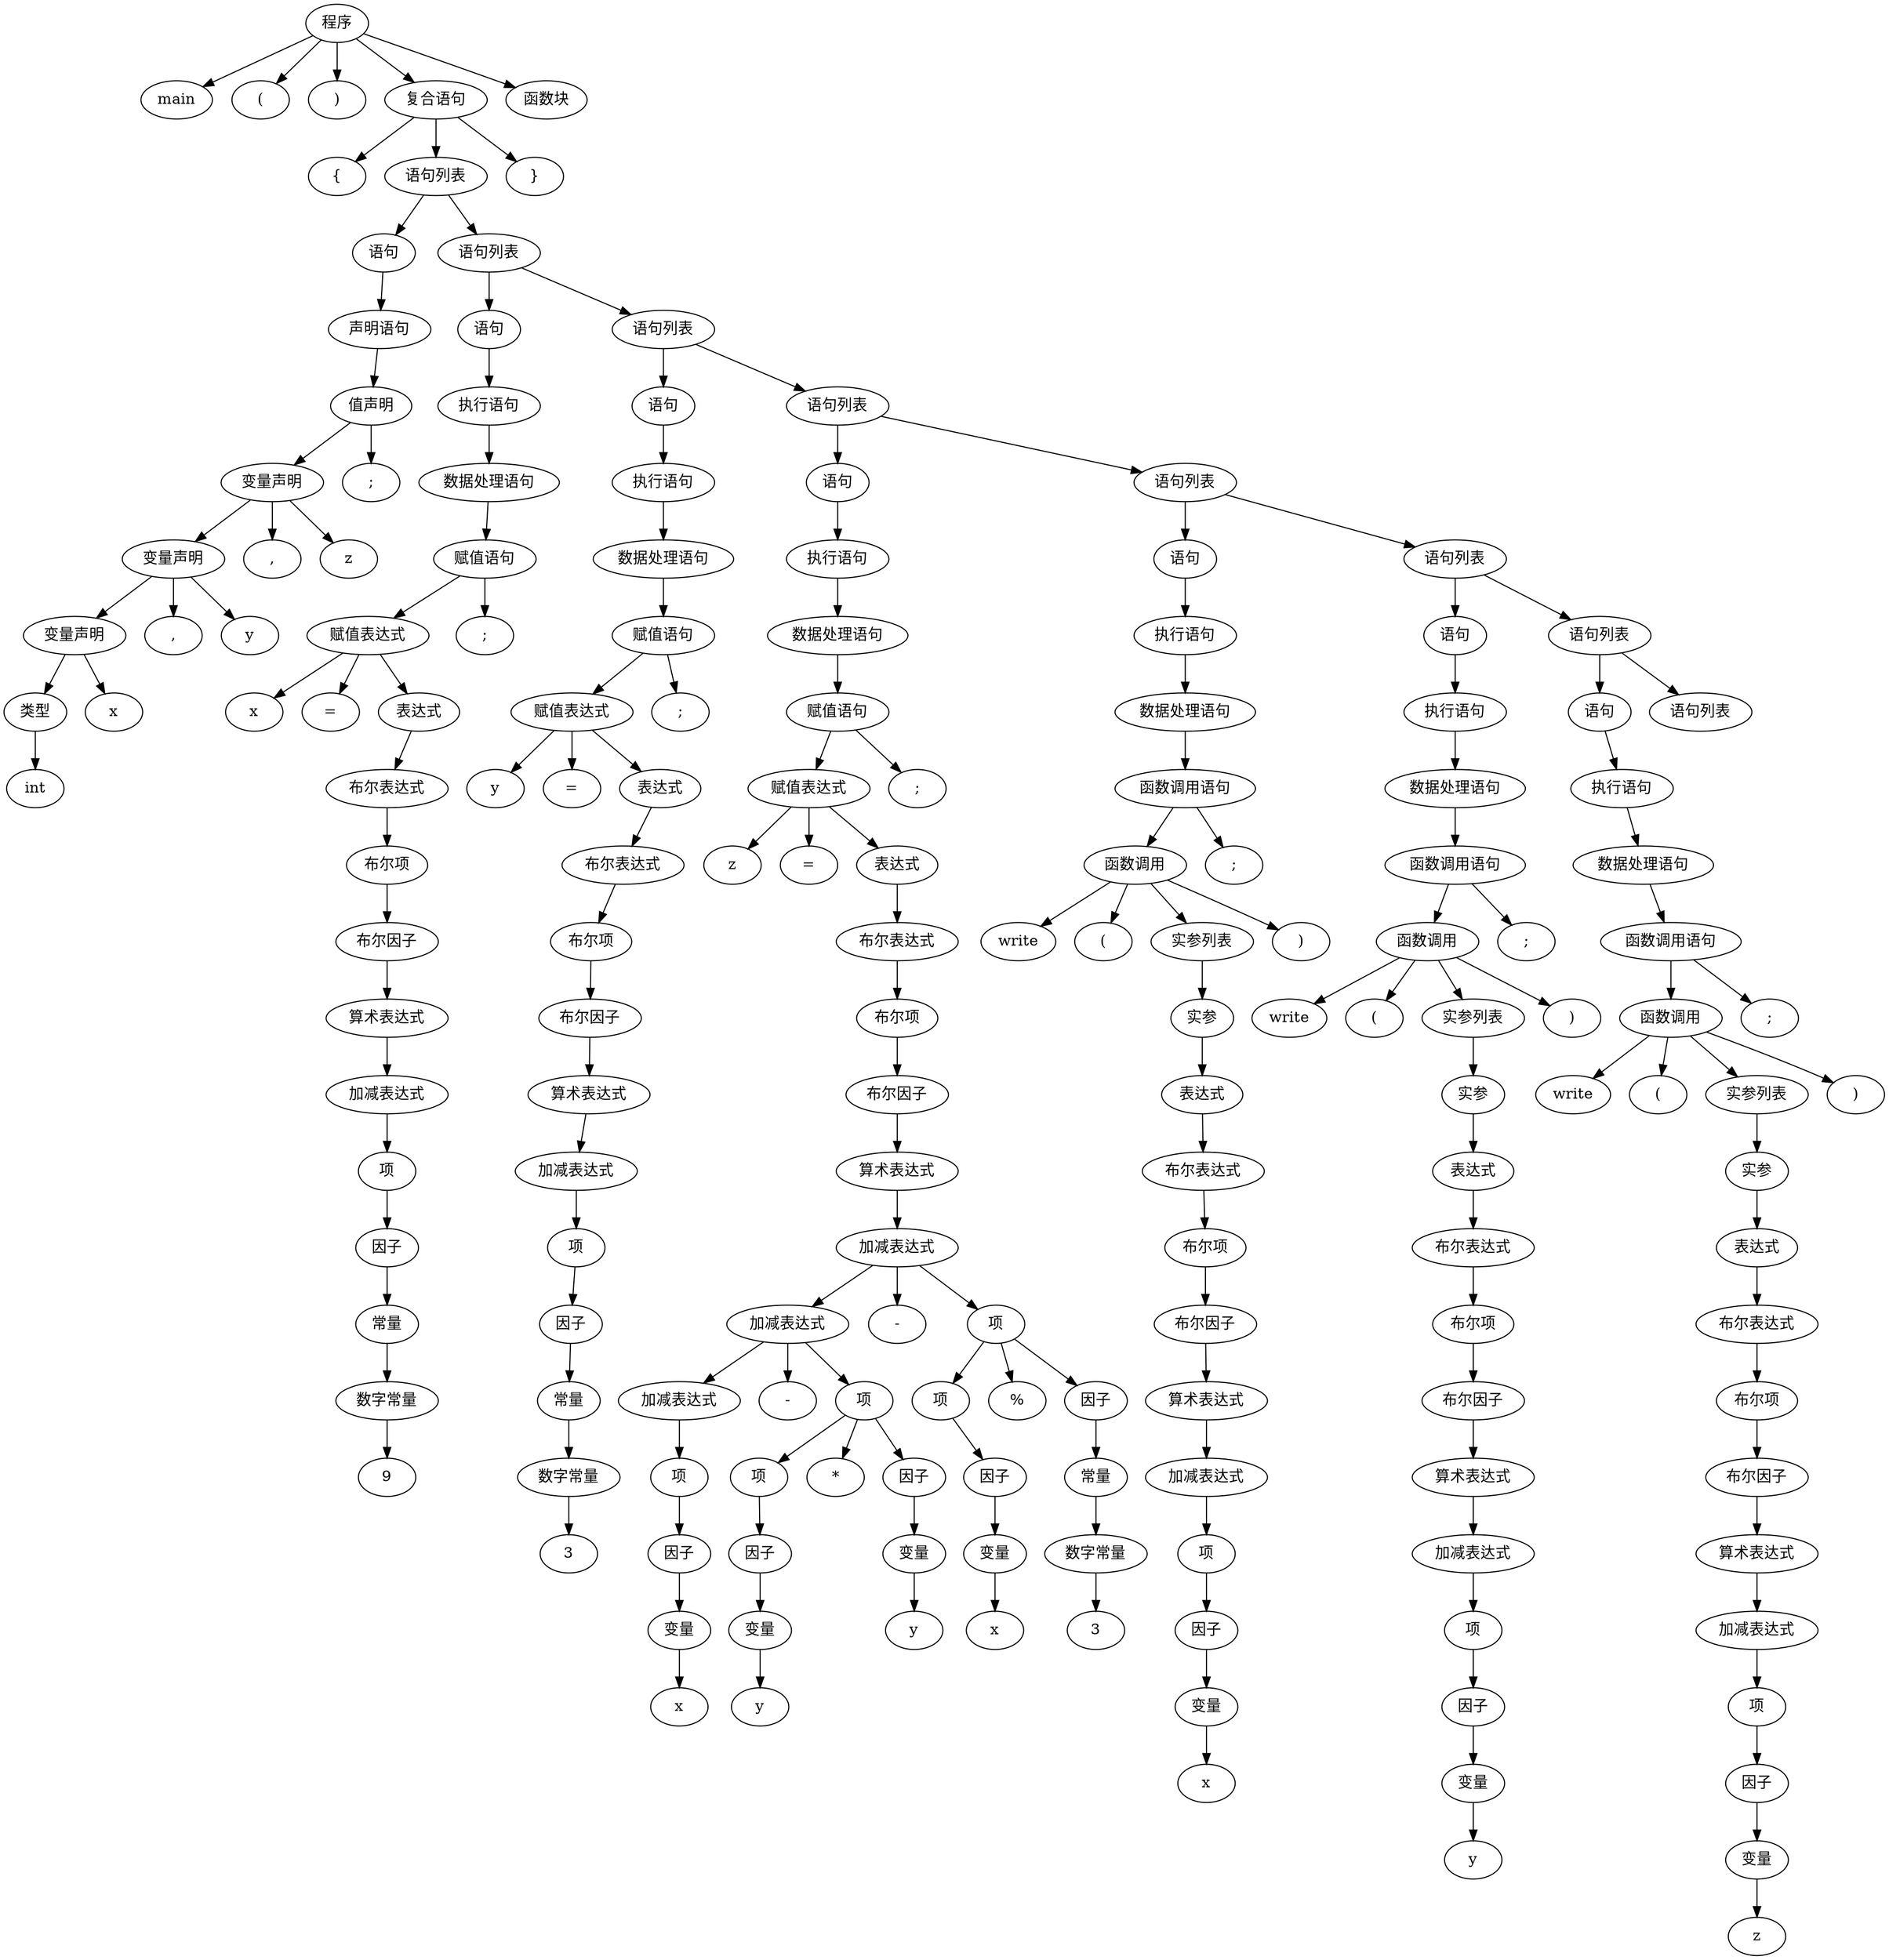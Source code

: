 // LR_DFA_Digraph
digraph {
	0 [label=main]
	1 [label="("]
	2 [label=")"]
	3 [label="{"]
	4 [label=int]
	5 [label="类型" fontname=SimHei]
	5 -> 4
	6 [label=x]
	7 [label="变量声明" fontname=SimHei]
	7 -> 6
	7 -> 5
	8 [label=","]
	9 [label=y]
	10 [label="变量声明" fontname=SimHei]
	10 -> 9
	10 -> 8
	10 -> 7
	11 [label=","]
	12 [label=z]
	13 [label="变量声明" fontname=SimHei]
	13 -> 12
	13 -> 11
	13 -> 10
	14 [label=";"]
	15 [label="值声明" fontname=SimHei]
	15 -> 14
	15 -> 13
	16 [label="声明语句" fontname=SimHei]
	16 -> 15
	17 [label="语句" fontname=SimHei]
	17 -> 16
	18 [label=x]
	19 [label="="]
	20 [label=9]
	21 [label="数字常量" fontname=SimHei]
	21 -> 20
	22 [label="常量" fontname=SimHei]
	22 -> 21
	23 [label="因子" fontname=SimHei]
	23 -> 22
	24 [label="项" fontname=SimHei]
	24 -> 23
	25 [label="加减表达式" fontname=SimHei]
	25 -> 24
	26 [label="算术表达式" fontname=SimHei]
	26 -> 25
	27 [label="布尔因子" fontname=SimHei]
	27 -> 26
	28 [label="布尔项" fontname=SimHei]
	28 -> 27
	29 [label="布尔表达式" fontname=SimHei]
	29 -> 28
	30 [label="表达式" fontname=SimHei]
	30 -> 29
	31 [label="赋值表达式" fontname=SimHei]
	31 -> 30
	31 -> 19
	31 -> 18
	32 [label=";"]
	33 [label="赋值语句" fontname=SimHei]
	33 -> 32
	33 -> 31
	34 [label="数据处理语句" fontname=SimHei]
	34 -> 33
	35 [label="执行语句" fontname=SimHei]
	35 -> 34
	36 [label="语句" fontname=SimHei]
	36 -> 35
	37 [label=y]
	38 [label="="]
	39 [label=3]
	40 [label="数字常量" fontname=SimHei]
	40 -> 39
	41 [label="常量" fontname=SimHei]
	41 -> 40
	42 [label="因子" fontname=SimHei]
	42 -> 41
	43 [label="项" fontname=SimHei]
	43 -> 42
	44 [label="加减表达式" fontname=SimHei]
	44 -> 43
	45 [label="算术表达式" fontname=SimHei]
	45 -> 44
	46 [label="布尔因子" fontname=SimHei]
	46 -> 45
	47 [label="布尔项" fontname=SimHei]
	47 -> 46
	48 [label="布尔表达式" fontname=SimHei]
	48 -> 47
	49 [label="表达式" fontname=SimHei]
	49 -> 48
	50 [label="赋值表达式" fontname=SimHei]
	50 -> 49
	50 -> 38
	50 -> 37
	51 [label=";"]
	52 [label="赋值语句" fontname=SimHei]
	52 -> 51
	52 -> 50
	53 [label="数据处理语句" fontname=SimHei]
	53 -> 52
	54 [label="执行语句" fontname=SimHei]
	54 -> 53
	55 [label="语句" fontname=SimHei]
	55 -> 54
	56 [label=z]
	57 [label="="]
	58 [label=x]
	59 [label="变量" fontname=SimHei]
	59 -> 58
	60 [label="因子" fontname=SimHei]
	60 -> 59
	61 [label="项" fontname=SimHei]
	61 -> 60
	62 [label="加减表达式" fontname=SimHei]
	62 -> 61
	63 [label="-"]
	64 [label=y]
	65 [label="变量" fontname=SimHei]
	65 -> 64
	66 [label="因子" fontname=SimHei]
	66 -> 65
	67 [label="项" fontname=SimHei]
	67 -> 66
	68 [label="*"]
	69 [label=y]
	70 [label="变量" fontname=SimHei]
	70 -> 69
	71 [label="因子" fontname=SimHei]
	71 -> 70
	72 [label="项" fontname=SimHei]
	72 -> 71
	72 -> 68
	72 -> 67
	73 [label="加减表达式" fontname=SimHei]
	73 -> 72
	73 -> 63
	73 -> 62
	74 [label="-"]
	75 [label=x]
	76 [label="变量" fontname=SimHei]
	76 -> 75
	77 [label="因子" fontname=SimHei]
	77 -> 76
	78 [label="项" fontname=SimHei]
	78 -> 77
	79 [label="%"]
	80 [label=3]
	81 [label="数字常量" fontname=SimHei]
	81 -> 80
	82 [label="常量" fontname=SimHei]
	82 -> 81
	83 [label="因子" fontname=SimHei]
	83 -> 82
	84 [label="项" fontname=SimHei]
	84 -> 83
	84 -> 79
	84 -> 78
	85 [label="加减表达式" fontname=SimHei]
	85 -> 84
	85 -> 74
	85 -> 73
	86 [label="算术表达式" fontname=SimHei]
	86 -> 85
	87 [label="布尔因子" fontname=SimHei]
	87 -> 86
	88 [label="布尔项" fontname=SimHei]
	88 -> 87
	89 [label="布尔表达式" fontname=SimHei]
	89 -> 88
	90 [label="表达式" fontname=SimHei]
	90 -> 89
	91 [label="赋值表达式" fontname=SimHei]
	91 -> 90
	91 -> 57
	91 -> 56
	92 [label=";"]
	93 [label="赋值语句" fontname=SimHei]
	93 -> 92
	93 -> 91
	94 [label="数据处理语句" fontname=SimHei]
	94 -> 93
	95 [label="执行语句" fontname=SimHei]
	95 -> 94
	96 [label="语句" fontname=SimHei]
	96 -> 95
	97 [label=write]
	98 [label="("]
	99 [label=x]
	100 [label="变量" fontname=SimHei]
	100 -> 99
	101 [label="因子" fontname=SimHei]
	101 -> 100
	102 [label="项" fontname=SimHei]
	102 -> 101
	103 [label="加减表达式" fontname=SimHei]
	103 -> 102
	104 [label="算术表达式" fontname=SimHei]
	104 -> 103
	105 [label="布尔因子" fontname=SimHei]
	105 -> 104
	106 [label="布尔项" fontname=SimHei]
	106 -> 105
	107 [label="布尔表达式" fontname=SimHei]
	107 -> 106
	108 [label="表达式" fontname=SimHei]
	108 -> 107
	109 [label="实参" fontname=SimHei]
	109 -> 108
	110 [label="实参列表" fontname=SimHei]
	110 -> 109
	111 [label=")"]
	112 [label="函数调用" fontname=SimHei]
	112 -> 111
	112 -> 110
	112 -> 98
	112 -> 97
	113 [label=";"]
	114 [label="函数调用语句" fontname=SimHei]
	114 -> 113
	114 -> 112
	115 [label="数据处理语句" fontname=SimHei]
	115 -> 114
	116 [label="执行语句" fontname=SimHei]
	116 -> 115
	117 [label="语句" fontname=SimHei]
	117 -> 116
	118 [label=write]
	119 [label="("]
	120 [label=y]
	121 [label="变量" fontname=SimHei]
	121 -> 120
	122 [label="因子" fontname=SimHei]
	122 -> 121
	123 [label="项" fontname=SimHei]
	123 -> 122
	124 [label="加减表达式" fontname=SimHei]
	124 -> 123
	125 [label="算术表达式" fontname=SimHei]
	125 -> 124
	126 [label="布尔因子" fontname=SimHei]
	126 -> 125
	127 [label="布尔项" fontname=SimHei]
	127 -> 126
	128 [label="布尔表达式" fontname=SimHei]
	128 -> 127
	129 [label="表达式" fontname=SimHei]
	129 -> 128
	130 [label="实参" fontname=SimHei]
	130 -> 129
	131 [label="实参列表" fontname=SimHei]
	131 -> 130
	132 [label=")"]
	133 [label="函数调用" fontname=SimHei]
	133 -> 132
	133 -> 131
	133 -> 119
	133 -> 118
	134 [label=";"]
	135 [label="函数调用语句" fontname=SimHei]
	135 -> 134
	135 -> 133
	136 [label="数据处理语句" fontname=SimHei]
	136 -> 135
	137 [label="执行语句" fontname=SimHei]
	137 -> 136
	138 [label="语句" fontname=SimHei]
	138 -> 137
	139 [label=write]
	140 [label="("]
	141 [label=z]
	142 [label="变量" fontname=SimHei]
	142 -> 141
	143 [label="因子" fontname=SimHei]
	143 -> 142
	144 [label="项" fontname=SimHei]
	144 -> 143
	145 [label="加减表达式" fontname=SimHei]
	145 -> 144
	146 [label="算术表达式" fontname=SimHei]
	146 -> 145
	147 [label="布尔因子" fontname=SimHei]
	147 -> 146
	148 [label="布尔项" fontname=SimHei]
	148 -> 147
	149 [label="布尔表达式" fontname=SimHei]
	149 -> 148
	150 [label="表达式" fontname=SimHei]
	150 -> 149
	151 [label="实参" fontname=SimHei]
	151 -> 150
	152 [label="实参列表" fontname=SimHei]
	152 -> 151
	153 [label=")"]
	154 [label="函数调用" fontname=SimHei]
	154 -> 153
	154 -> 152
	154 -> 140
	154 -> 139
	155 [label=";"]
	156 [label="函数调用语句" fontname=SimHei]
	156 -> 155
	156 -> 154
	157 [label="数据处理语句" fontname=SimHei]
	157 -> 156
	158 [label="执行语句" fontname=SimHei]
	158 -> 157
	159 [label="语句" fontname=SimHei]
	159 -> 158
	160 [label="语句列表" fontname=SimHei]
	161 [label="语句列表" fontname=SimHei]
	161 -> 160
	161 -> 159
	162 [label="语句列表" fontname=SimHei]
	162 -> 161
	162 -> 138
	163 [label="语句列表" fontname=SimHei]
	163 -> 162
	163 -> 117
	164 [label="语句列表" fontname=SimHei]
	164 -> 163
	164 -> 96
	165 [label="语句列表" fontname=SimHei]
	165 -> 164
	165 -> 55
	166 [label="语句列表" fontname=SimHei]
	166 -> 165
	166 -> 36
	167 [label="语句列表" fontname=SimHei]
	167 -> 166
	167 -> 17
	168 [label="}"]
	169 [label="复合语句" fontname=SimHei]
	169 -> 168
	169 -> 167
	169 -> 3
	170 [label="函数块" fontname=SimHei]
	171 [label="程序" fontname=SimHei]
	171 -> 170
	171 -> 169
	171 -> 2
	171 -> 1
	171 -> 0
}

